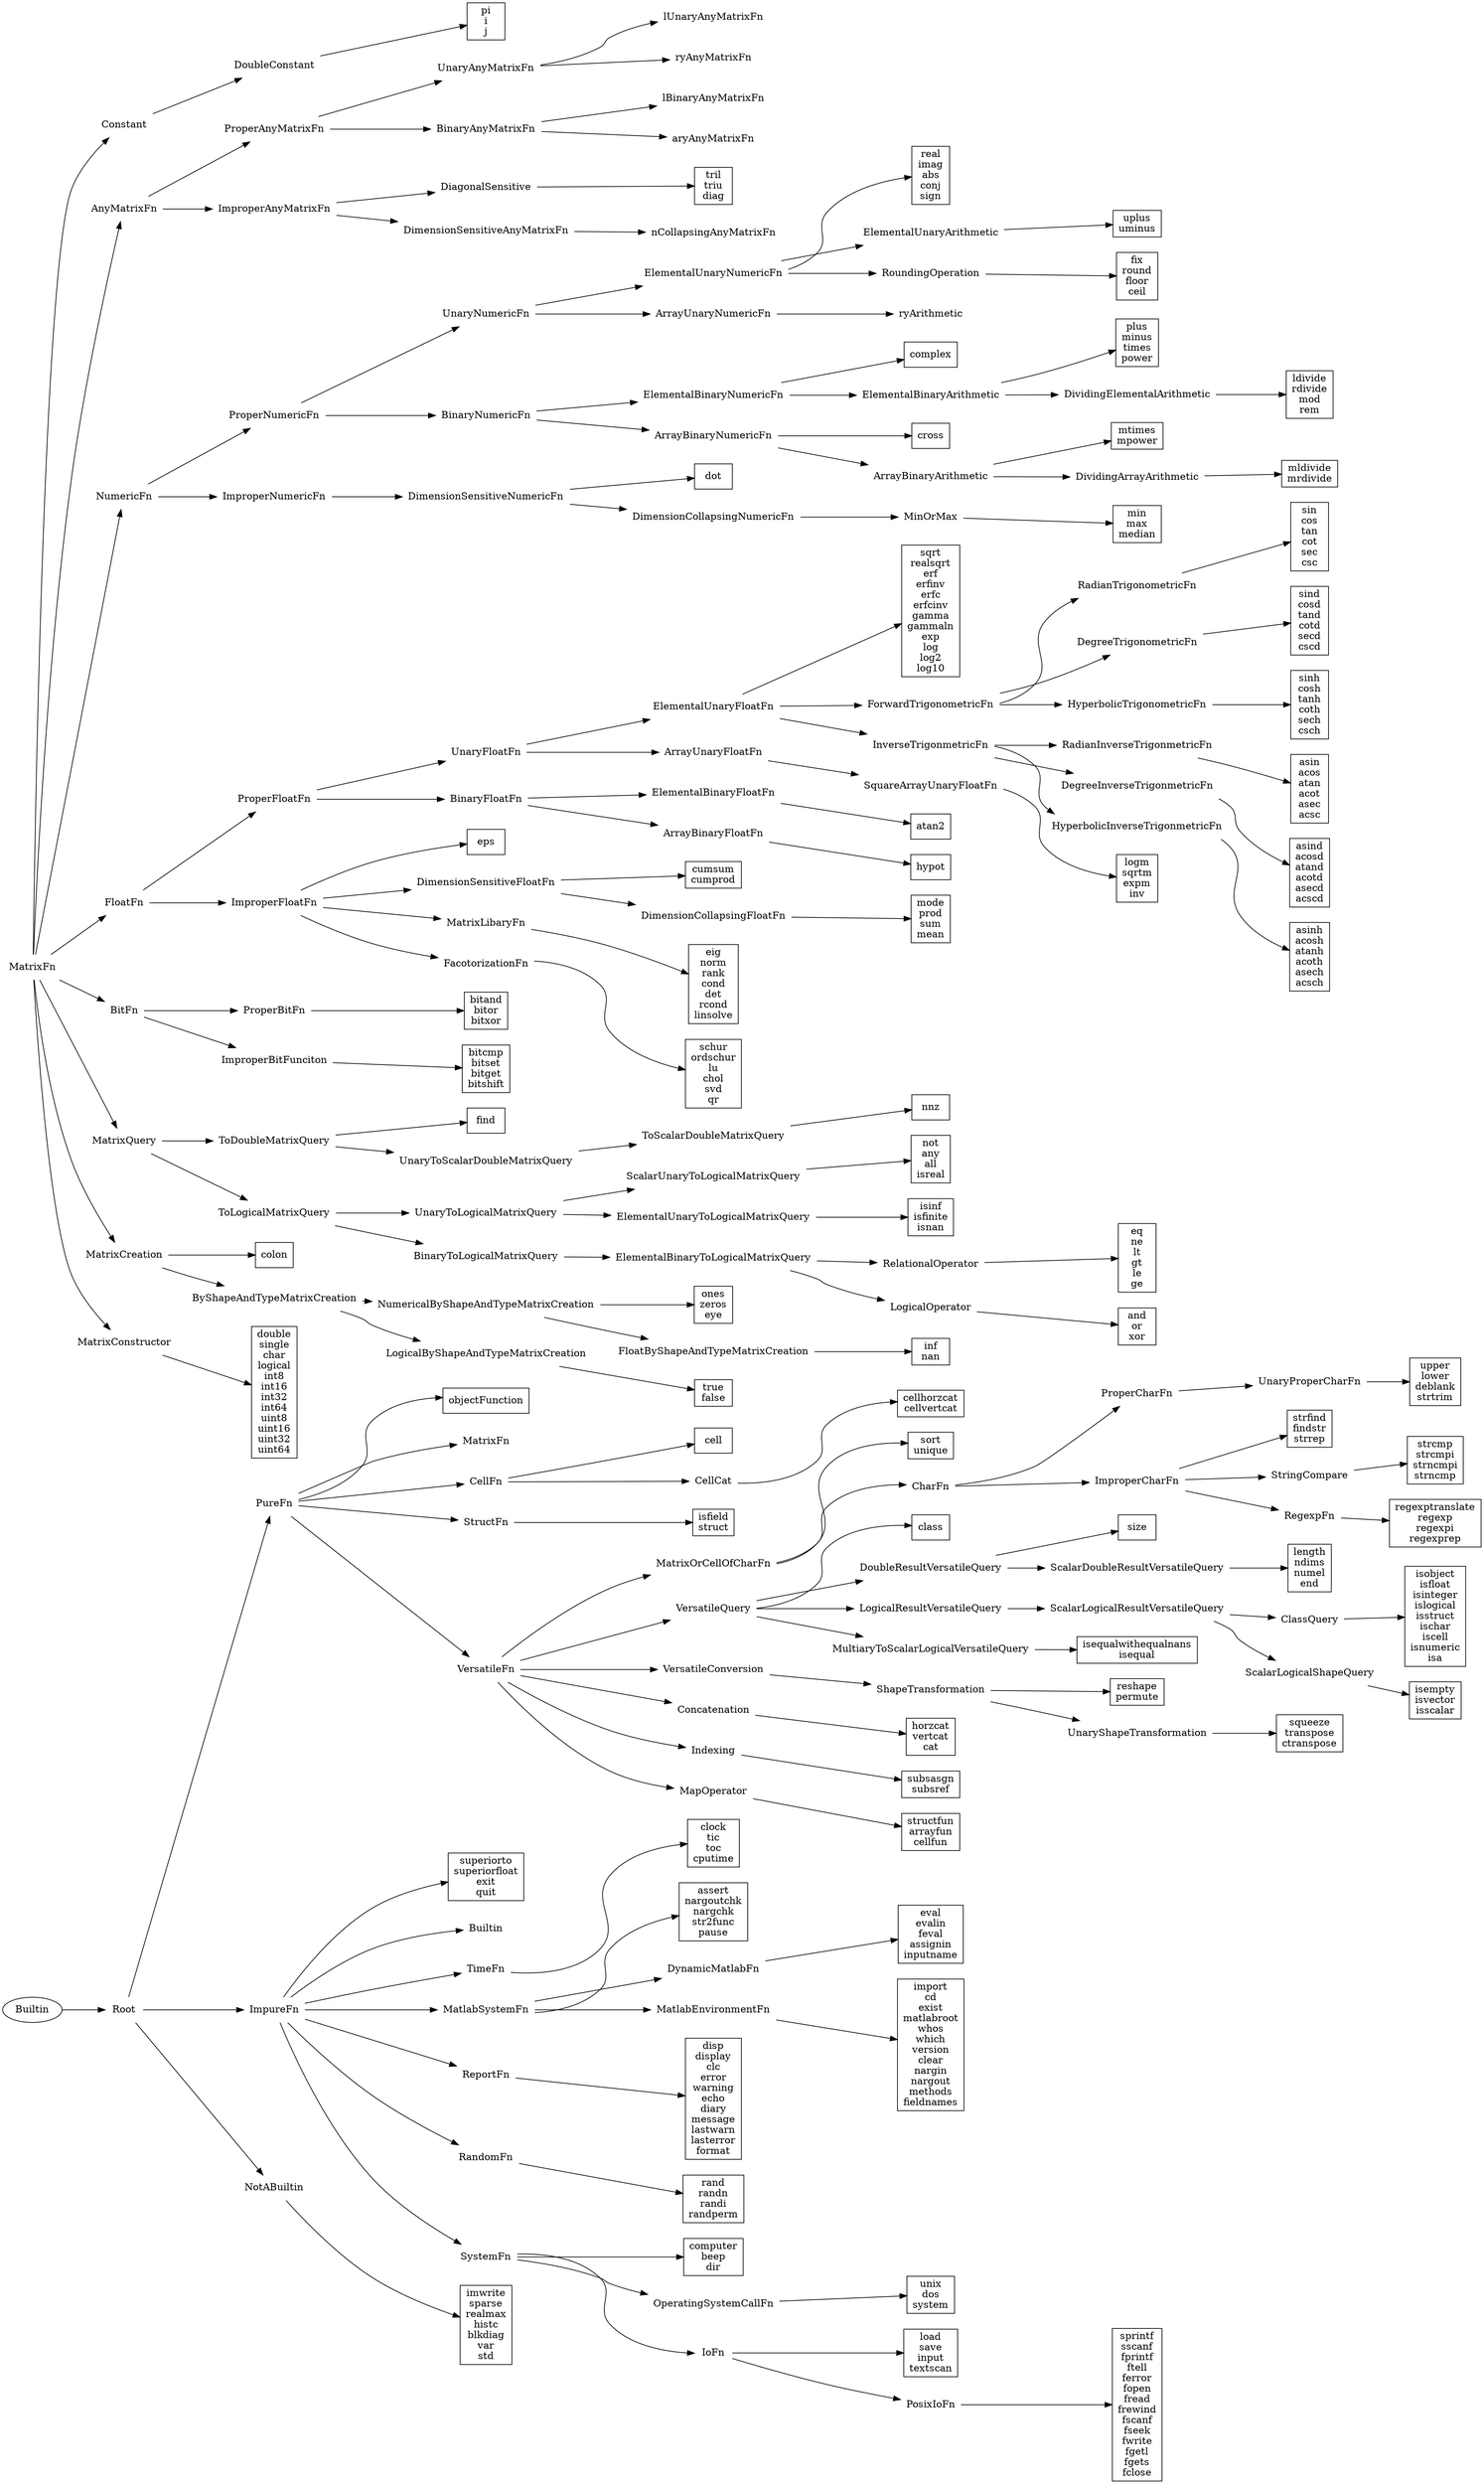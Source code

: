 digraph builtins{
       //size="10.25,7.75";
       rankdir=LR;
       graph [ranksep=.2,concentrate=true, nodesep=.3];
       //edge[ weight = 1.2 ];
       Builtin;


    
       //- create a way of just returning the dominant arg, where a list of dominant args is given
       abstractRoot[shape=plaintext,color=none,label="Root"];
       Builtin -> abstractRoot;
    
       //pure functions have no side effects and always return the same value, depending only on arguments
       abstractPureFunction[shape=plaintext,color=none,label="PureFn"];
       abstractRoot -> abstractPureFunction;
       objectFunction[shape=box,label="objectFunction",rank="max"];
       abstractPureFunction -> objectFunction;
    
       //function operates on matrizes (numerical,char,logical)
       sepabstractMatrixFunction[shape=plaintext,color=none,label="MatrixFn"];
       abstractMatrixFunction[shape=plaintext,color=none,label="MatrixFn"];
       abstractPureFunction -> sepabstractMatrixFunction;
    
       //constant function - there are few of these, most 'constants' take optional shape args
       abstractConstant[shape=plaintext,color=none,label="Constant"];
       abstractMatrixFunction -> abstractConstant;

       abstractDoubleConstant[shape=plaintext,color=none,label="DoubleConstant"];
       abstractConstant -> abstractDoubleConstant;
       pi[shape=box,label="pi\ni\nj",rank="max"];
       abstractDoubleConstant -> pi;
    
       //general function - operates on any matrix, sometimes with restrictions
       abstractAnyMatrixFunction[shape=plaintext,color=none,label="AnyMatrixFn"];
       abstractMatrixFunction -> abstractAnyMatrixFunction;
    
       //any matrix functions with fixed arity, where all arguments are numeric operands
       abstractProperAnyMatrixFunction[shape=plaintext,color=none,label="ProperAnyMatrixFn"];
       abstractAnyMatrixFunction -> abstractProperAnyMatrixFunction;
    
       //unary function operating on a general matrix
       abstractUnaryAnyMatrixFunction[shape=plaintext,color=none,label="UnaryAnyMatrixFn"];
       abstractProperAnyMatrixFunction -> abstractUnaryAnyMatrixFunction;
    
       //elemental unary function operating on a general matrix
       elementalUnaryAnyMatrixFunction[shape=plaintext,color=none,label="lUnaryAnyMatrixFn"];
       abstractUnaryAnyMatrixFunction -> elementalUnaryAnyMatrixFunction;
    
       //matrix-wise unary function operating on a general matrix
       arrayUnaryAnyMatrixFunction[shape=plaintext,color=none,label="ryAnyMatrixFn"];
       abstractUnaryAnyMatrixFunction -> arrayUnaryAnyMatrixFunction;
    
       //binary function operating on a general matrix
       abstractBinaryAnyMatrixFunction[shape=plaintext,color=none,label="BinaryAnyMatrixFn"];
       abstractProperAnyMatrixFunction -> abstractBinaryAnyMatrixFunction;
    
       //elemental binary function operating on a general matrix
       elementalBinaryAnyMatrixFunction[shape=plaintext,color=none,label="lBinaryAnyMatrixFn"];
       abstractBinaryAnyMatrixFunction -> elementalBinaryAnyMatrixFunction;
    
       //matrix-wise unary function operating on a general matrix
       arrayBinaryAnyMatrixFunction[shape=plaintext,color=none,label="aryAnyMatrixFn"];
       abstractBinaryAnyMatrixFunction -> arrayBinaryAnyMatrixFunction;
    
       //arguments that either options or different possible operands.
       abstractImproperAnyMatrixFunction[shape=plaintext,color=none,label="ImproperAnyMatrixFn"];
       abstractAnyMatrixFunction -> abstractImproperAnyMatrixFunction;

       abstractDiagonalSensitive[shape=plaintext,color=none,label="DiagonalSensitive"];
       abstractImproperAnyMatrixFunction -> abstractDiagonalSensitive;
       tril[shape=box,label="tril\ntriu\ndiag",rank="max"];
       abstractDiagonalSensitive -> tril;
    
       //functions of the form f(matrix,[dimension]), where matrix is any matrix
       abstractDimensionSensitiveAnyMatrixFunction[shape=plaintext,color=none,label="DimensionSensitiveAnyMatrixFn"];
       abstractImproperAnyMatrixFunction -> abstractDimensionSensitiveAnyMatrixFunction;
    
       //functions that collapse the specified dimension
       dimensionCollapsingAnyMatrixFunction[shape=plaintext,color=none,label="nCollapsingAnyMatrixFn"];
       abstractDimensionSensitiveAnyMatrixFunction -> dimensionCollapsingAnyMatrixFunction;
    
       //- some actual Matlab functions don't actually coerce logicals and or chars!
       abstractNumericFunction[shape=plaintext,color=none,label="NumericFn"];
       abstractMatrixFunction -> abstractNumericFunction;
    
       //should this be called something related to operator?
       abstractProperNumericFunction[shape=plaintext,color=none,label="ProperNumericFn"];
       abstractNumericFunction -> abstractProperNumericFunction;
    
       //unary numeric function
       abstractUnaryNumericFunction[shape=plaintext,color=none,label="UnaryNumericFn"];
       abstractProperNumericFunction -> abstractUnaryNumericFunction;

       abstractElementalUnaryNumericFunction[shape=plaintext,color=none,label="ElementalUnaryNumericFn"];
       abstractUnaryNumericFunction -> abstractElementalUnaryNumericFunction;
       real[shape=box,label="real\nimag\nabs\nconj\nsign",rank="max"];
       abstractElementalUnaryNumericFunction -> real;

       abstractElementalUnaryArithmetic[shape=plaintext,color=none,label="ElementalUnaryArithmetic"];
       abstractElementalUnaryNumericFunction -> abstractElementalUnaryArithmetic;
       uplus[shape=box,label="uplus\numinus",rank="max"];
       abstractElementalUnaryArithmetic -> uplus;

       abstractRoundingOperation[shape=plaintext,color=none,label="RoundingOperation"];
       abstractElementalUnaryNumericFunction -> abstractRoundingOperation;
       fix[shape=box,label="fix\nround\nfloor\nceil",rank="max"];
       abstractRoundingOperation -> fix;

       abstractArrayUnaryNumericFunction[shape=plaintext,color=none,label="ArrayUnaryNumericFn"];
       abstractUnaryNumericFunction -> abstractArrayUnaryNumericFunction;

       arrayUnaryArithmetic[shape=plaintext,color=none,label="ryArithmetic"];
       abstractArrayUnaryNumericFunction -> arrayUnaryArithmetic;
    
       //binary numeric function - doesn't mix integers
       abstractBinaryNumericFunction[shape=plaintext,color=none,label="BinaryNumericFn"];
       abstractProperNumericFunction -> abstractBinaryNumericFunction;
    
       //elemental binary numeric matrix function
       abstractElementalBinaryNumericFunction[shape=plaintext,color=none,label="ElementalBinaryNumericFn"];
       abstractBinaryNumericFunction -> abstractElementalBinaryNumericFunction;
       complex[shape=box,label="complex",rank="max"];
       abstractElementalBinaryNumericFunction -> complex;
    
       //elemewise binary arithmetic
       abstractElementalBinaryArithmetic[shape=plaintext,color=none,label="ElementalBinaryArithmetic"];
       abstractElementalBinaryNumericFunction -> abstractElementalBinaryArithmetic;
       plus[shape=box,label="plus\nminus\ntimes\npower",rank="max"];
       abstractElementalBinaryArithmetic -> plus;

       abstractDividingElementalArithmetic[shape=plaintext,color=none,label="DividingElementalArithmetic"];
       abstractElementalBinaryArithmetic -> abstractDividingElementalArithmetic;
       ldivide[shape=box,label="ldivide\nrdivide\nmod\nrem",rank="max"];
       abstractDividingElementalArithmetic -> ldivide;
    
       //array wise binary numeric matrix function
       abstractArrayBinaryNumericFunction[shape=plaintext,color=none,label="ArrayBinaryNumericFn"];
       abstractBinaryNumericFunction -> abstractArrayBinaryNumericFunction;
       cross[shape=box,label="cross",rank="max"];
       abstractArrayBinaryNumericFunction -> cross;
    
       //binary matrix arithmetic - doesn't mix integer types
       abstractArrayBinaryArithmetic[shape=plaintext,color=none,label="ArrayBinaryArithmetic"];
       abstractArrayBinaryNumericFunction -> abstractArrayBinaryArithmetic;
       mtimes[shape=box,label="mtimes\nmpower",rank="max"];
       abstractArrayBinaryArithmetic -> mtimes;

       abstractDividingArrayArithmetic[shape=plaintext,color=none,label="DividingArrayArithmetic"];
       abstractArrayBinaryArithmetic -> abstractDividingArrayArithmetic;
       mldivide[shape=box,label="mldivide\nmrdivide",rank="max"];
       abstractDividingArrayArithmetic -> mldivide;
    
       //arguments that either options or different possible operands.
       abstractImproperNumericFunction[shape=plaintext,color=none,label="ImproperNumericFn"];
       abstractNumericFunction -> abstractImproperNumericFunction;
    
       //functions of the form f(matrix1,matrix2,...,matrixk,[dimension]), where matrix is any matrix
       abstractDimensionSensitiveNumericFunction[shape=plaintext,color=none,label="DimensionSensitiveNumericFn"];
       abstractImproperNumericFunction -> abstractDimensionSensitiveNumericFunction;
       dot[shape=box,label="dot",rank="max"];
       abstractDimensionSensitiveNumericFunction -> dot;
    
       //functions that collapse the specified dimension
       abstractDimensionCollapsingNumericFunction[shape=plaintext,color=none,label="DimensionCollapsingNumericFn"];
       abstractDimensionSensitiveNumericFunction -> abstractDimensionCollapsingNumericFunction;

       abstractMinOrMax[shape=plaintext,color=none,label="MinOrMax"];
       abstractDimensionCollapsingNumericFunction -> abstractMinOrMax;
       min[shape=box,label="min\nmax\nmedian",rank="max"];
       abstractMinOrMax -> min;
    
       //operatoes on floating point matrizes
       abstractFloatFunction[shape=plaintext,color=none,label="FloatFn"];
       abstractMatrixFunction -> abstractFloatFunction;
    
       //proper float functions have a fixed arity, and all operands are floats
       abstractProperFloatFunction[shape=plaintext,color=none,label="ProperFloatFn"];
       abstractFloatFunction -> abstractProperFloatFunction;
    
       //unary functions operating on floating point matrizes
       abstractUnaryFloatFunction[shape=plaintext,color=none,label="UnaryFloatFn"];
       abstractProperFloatFunction -> abstractUnaryFloatFunction;
    
       //elemental unary functions operating on floating point matrizes
       abstractElementalUnaryFloatFunction[shape=plaintext,color=none,label="ElementalUnaryFloatFn"];
       abstractUnaryFloatFunction -> abstractElementalUnaryFloatFunction;
       sqrt[shape=box,label="sqrt\nrealsqrt\nerf\nerfinv\nerfc\nerfcinv\ngamma\ngammaln\nexp\nlog\nlog2\nlog10",rank="max"];
       abstractElementalUnaryFloatFunction -> sqrt;

       abstractForwardTrigonometricFunction[shape=plaintext,color=none,label="ForwardTrigonometricFn"];
       abstractElementalUnaryFloatFunction -> abstractForwardTrigonometricFunction;

       abstractRadianTrigonometricFunction[shape=plaintext,color=none,label="RadianTrigonometricFn"];
       abstractForwardTrigonometricFunction -> abstractRadianTrigonometricFunction;
       sin[shape=box,label="sin\ncos\ntan\ncot\nsec\ncsc",rank="max"];
       abstractRadianTrigonometricFunction -> sin;

       abstractDegreeTrigonometricFunction[shape=plaintext,color=none,label="DegreeTrigonometricFn"];
       abstractForwardTrigonometricFunction -> abstractDegreeTrigonometricFunction;
       sind[shape=box,label="sind\ncosd\ntand\ncotd\nsecd\ncscd",rank="max"];
       abstractDegreeTrigonometricFunction -> sind;

       abstractHyperbolicTrigonometricFunction[shape=plaintext,color=none,label="HyperbolicTrigonometricFn"];
       abstractForwardTrigonometricFunction -> abstractHyperbolicTrigonometricFunction;
       sinh[shape=box,label="sinh\ncosh\ntanh\ncoth\nsech\ncsch",rank="max"];
       abstractHyperbolicTrigonometricFunction -> sinh;

       abstractInverseTrigonmetricFunction[shape=plaintext,color=none,label="InverseTrigonmetricFn"];
       abstractElementalUnaryFloatFunction -> abstractInverseTrigonmetricFunction;

       abstractRadianInverseTrigonmetricFunction[shape=plaintext,color=none,label="RadianInverseTrigonmetricFn"];
       abstractInverseTrigonmetricFunction -> abstractRadianInverseTrigonmetricFunction;
       asin[shape=box,label="asin\nacos\natan\nacot\nasec\nacsc",rank="max"];
       abstractRadianInverseTrigonmetricFunction -> asin;

       abstractDegreeInverseTrigonmetricFunction[shape=plaintext,color=none,label="DegreeInverseTrigonmetricFn"];
       abstractInverseTrigonmetricFunction -> abstractDegreeInverseTrigonmetricFunction;
       asind[shape=box,label="asind\nacosd\natand\nacotd\nasecd\nacscd",rank="max"];
       abstractDegreeInverseTrigonmetricFunction -> asind;

       abstractHyperbolicInverseTrigonmetricFunction[shape=plaintext,color=none,label="HyperbolicInverseTrigonmetricFn"];
       abstractInverseTrigonmetricFunction -> abstractHyperbolicInverseTrigonmetricFunction;
       asinh[shape=box,label="asinh\nacosh\natanh\nacoth\nasech\nacsch",rank="max"];
       abstractHyperbolicInverseTrigonmetricFunction -> asinh;
    
       //matrix-wise unary function operating on floating point matrizes
       abstractArrayUnaryFloatFunction[shape=plaintext,color=none,label="ArrayUnaryFloatFn"];
       abstractUnaryFloatFunction -> abstractArrayUnaryFloatFunction;
    
       //unary function operating on square floating point matrix
       abstractSquareArrayUnaryFloatFunction[shape=plaintext,color=none,label="SquareArrayUnaryFloatFn"];
       abstractArrayUnaryFloatFunction -> abstractSquareArrayUnaryFloatFunction;
       logm[shape=box,label="logm\nsqrtm\nexpm\ninv",rank="max"];
       abstractSquareArrayUnaryFloatFunction -> logm;
    
       //binary matrix function operaitng on float matrices
       abstractBinaryFloatFunction[shape=plaintext,color=none,label="BinaryFloatFn"];
       abstractProperFloatFunction -> abstractBinaryFloatFunction;
    
       //elemental binary functino operating on floats matrizes
       abstractElementalBinaryFloatFunction[shape=plaintext,color=none,label="ElementalBinaryFloatFn"];
       abstractBinaryFloatFunction -> abstractElementalBinaryFloatFunction;
       atan2[shape=box,label="atan2",rank="max"];
       abstractElementalBinaryFloatFunction -> atan2;
    
       //matrix-wise binary funciton operating on float matrices
       abstractArrayBinaryFloatFunction[shape=plaintext,color=none,label="ArrayBinaryFloatFn"];
       abstractBinaryFloatFunction -> abstractArrayBinaryFloatFunction;
       hypot[shape=box,label="hypot",rank="max"];
       abstractArrayBinaryFloatFunction -> hypot;
    
       //options or different possible operands.
       abstractImproperFloatFunction[shape=plaintext,color=none,label="ImproperFloatFn"];
       abstractFloatFunction -> abstractImproperFloatFunction;
       eps[shape=box,label="eps",rank="max"];
       abstractImproperFloatFunction -> eps;
    
       //functions of the form f(matrix,[dimension])
       abstractDimensionSensitiveFloatFunction[shape=plaintext,color=none,label="DimensionSensitiveFloatFn"];
       abstractImproperFloatFunction -> abstractDimensionSensitiveFloatFunction;
       cumsum[shape=box,label="cumsum\ncumprod",rank="max"];
       abstractDimensionSensitiveFloatFunction -> cumsum;
    
       //numeric function that collapses a dimension (optional second arg tells which)
       abstractDimensionCollapsingFloatFunction[shape=plaintext,color=none,label="DimensionCollapsingFloatFn"];
       abstractDimensionSensitiveFloatFunction -> abstractDimensionCollapsingFloatFunction;
       mode[shape=box,label="mode\nprod\nsum\nmean",rank="max"];
       abstractDimensionCollapsingFloatFunction -> mode;
    
       //standard matrix math functions with optional arguments
       abstractMatrixLibaryFunction[shape=plaintext,color=none,label="MatrixLibaryFn"];
       abstractImproperFloatFunction -> abstractMatrixLibaryFunction;
       eig[shape=box,label="eig\nnorm\nrank\ncond\ndet\nrcond\nlinsolve",rank="max"];
       abstractMatrixLibaryFunction -> eig;
    
       //factorization functions
       abstractFacotorizationFunction[shape=plaintext,color=none,label="FacotorizationFn"];
       abstractImproperFloatFunction -> abstractFacotorizationFunction;
       schur[shape=box,label="schur\nordschur\nlu\nchol\nsvd\nqr",rank="max"];
       abstractFacotorizationFunction -> schur;
    
       //bit functions - usually operates on ints or logicals, some exceptions
       abstractBitFunction[shape=plaintext,color=none,label="BitFn"];
       abstractMatrixFunction -> abstractBitFunction;

       abstractProperBitFunction[shape=plaintext,color=none,label="ProperBitFn"];
       abstractBitFunction -> abstractProperBitFunction;
       bitand[shape=box,label="bitand\nbitor\nbitxor",rank="max"];
       abstractProperBitFunction -> bitand;

       abstractImproperBitFunciton[shape=plaintext,color=none,label="ImproperBitFunciton"];
       abstractBitFunction -> abstractImproperBitFunciton;
       bitcmp[shape=box,label="bitcmp\nbitset\nbitget\nbitshift",rank="max"];
       abstractImproperBitFunciton -> bitcmp;
    
       //TODO impure/pure unary for scalar?
       abstractMatrixQuery[shape=plaintext,color=none,label="MatrixQuery"];
       abstractMatrixFunction -> abstractMatrixQuery;
    
       //return doubles
       abstractToDoubleMatrixQuery[shape=plaintext,color=none,label="ToDoubleMatrixQuery"];
       abstractMatrixQuery -> abstractToDoubleMatrixQuery;
       find[shape=box,label="find",rank="max"];
       abstractToDoubleMatrixQuery -> find;

       abstractUnaryToScalarDoubleMatrixQuery[shape=plaintext,color=none,label="UnaryToScalarDoubleMatrixQuery"];
       abstractToDoubleMatrixQuery -> abstractUnaryToScalarDoubleMatrixQuery;

       abstractToScalarDoubleMatrixQuery[shape=plaintext,color=none,label="ToScalarDoubleMatrixQuery"];
       abstractUnaryToScalarDoubleMatrixQuery -> abstractToScalarDoubleMatrixQuery;
       nnz[shape=box,label="nnz",rank="max"];
       abstractToScalarDoubleMatrixQuery -> nnz;
    
       //return logicals
       abstractToLogicalMatrixQuery[shape=plaintext,color=none,label="ToLogicalMatrixQuery"];
       abstractMatrixQuery -> abstractToLogicalMatrixQuery;
    
       //unary return logicals
       abstractUnaryToLogicalMatrixQuery[shape=plaintext,color=none,label="UnaryToLogicalMatrixQuery"];
       abstractToLogicalMatrixQuery -> abstractUnaryToLogicalMatrixQuery;

       abstractScalarUnaryToLogicalMatrixQuery[shape=plaintext,color=none,label="ScalarUnaryToLogicalMatrixQuery"];
       abstractUnaryToLogicalMatrixQuery -> abstractScalarUnaryToLogicalMatrixQuery;
       not[shape=box,label="not\nany\nall\nisreal",rank="max"];
       abstractScalarUnaryToLogicalMatrixQuery -> not;

       abstractElementalUnaryToLogicalMatrixQuery[shape=plaintext,color=none,label="ElementalUnaryToLogicalMatrixQuery"];
       abstractUnaryToLogicalMatrixQuery -> abstractElementalUnaryToLogicalMatrixQuery;
       isinf[shape=box,label="isinf\nisfinite\nisnan",rank="max"];
       abstractElementalUnaryToLogicalMatrixQuery -> isinf;
    
       //binary return logicals
       abstractBinaryToLogicalMatrixQuery[shape=plaintext,color=none,label="BinaryToLogicalMatrixQuery"];
       abstractToLogicalMatrixQuery -> abstractBinaryToLogicalMatrixQuery;

       abstractElementalBinaryToLogicalMatrixQuery[shape=plaintext,color=none,label="ElementalBinaryToLogicalMatrixQuery"];
       abstractBinaryToLogicalMatrixQuery -> abstractElementalBinaryToLogicalMatrixQuery;
    
       //relational operators
       abstractRelationalOperator[shape=plaintext,color=none,label="RelationalOperator"];
       abstractElementalBinaryToLogicalMatrixQuery -> abstractRelationalOperator;
       eq[shape=box,label="eq\nne\nlt\ngt\nle\nge",rank="max"];
       abstractRelationalOperator -> eq;
    
       //logical operators
       abstractLogicalOperator[shape=plaintext,color=none,label="LogicalOperator"];
       abstractElementalBinaryToLogicalMatrixQuery -> abstractLogicalOperator;
       and[shape=box,label="and\nor\nxor",rank="max"];
       abstractLogicalOperator -> and;
    
       //functions that create matrix arrays from vectors or values describing the matrizes
       abstractMatrixCreation[shape=plaintext,color=none,label="MatrixCreation"];
       abstractMatrixFunction -> abstractMatrixCreation;
       colon[shape=box,label="colon",rank="max"];
       abstractMatrixCreation -> colon;
    
       //construct arrays via their dimensions
       abstractByShapeAndTypeMatrixCreation[shape=plaintext,color=none,label="ByShapeAndTypeMatrixCreation"];
       abstractMatrixCreation -> abstractByShapeAndTypeMatrixCreation;

       abstractNumericalByShapeAndTypeMatrixCreation[shape=plaintext,color=none,label="NumericalByShapeAndTypeMatrixCreation"];
       abstractByShapeAndTypeMatrixCreation -> abstractNumericalByShapeAndTypeMatrixCreation;
       ones[shape=box,label="ones\nzeros\neye",rank="max"];
       abstractNumericalByShapeAndTypeMatrixCreation -> ones;

       abstractFloatByShapeAndTypeMatrixCreation[shape=plaintext,color=none,label="FloatByShapeAndTypeMatrixCreation"];
       abstractNumericalByShapeAndTypeMatrixCreation -> abstractFloatByShapeAndTypeMatrixCreation;
       inf[shape=box,label="inf\nnan",rank="max"];
       abstractFloatByShapeAndTypeMatrixCreation -> inf;
    
       //there is no optional type argument
       abstractLogicalByShapeAndTypeMatrixCreation[shape=plaintext,color=none,label="LogicalByShapeAndTypeMatrixCreation"];
       abstractByShapeAndTypeMatrixCreation -> abstractLogicalByShapeAndTypeMatrixCreation;
       true[shape=box,label="true\nfalse",rank="max"];
       abstractLogicalByShapeAndTypeMatrixCreation -> true;
    
       //matrix constructors
       abstractMatrixConstructor[shape=plaintext,color=none,label="MatrixConstructor"];
       abstractMatrixFunction -> abstractMatrixConstructor;
       double[shape=box,label="double\nsingle\nchar\nlogical\nint8\nint16\nint32\nint64\nuint8\nuint16\nuint32\nuint64",rank="max"];
       abstractMatrixConstructor -> double;
    
       //function operates on cell arrays
       abstractCellFunction[shape=plaintext,color=none,label="CellFn"];
       abstractPureFunction -> abstractCellFunction;
       cell[shape=box,label="cell",rank="max"];
       abstractCellFunction -> cell;

       abstractCellCat[shape=plaintext,color=none,label="CellCat"];
       abstractCellFunction -> abstractCellCat;
       cellhorzcat[shape=box,label="cellhorzcat\ncellvertcat",rank="max"];
       abstractCellCat -> cellhorzcat;
    
       //function operates on structures
       abstractStructFunction[shape=plaintext,color=none,label="StructFn"];
       abstractPureFunction -> abstractStructFunction;
       isfield[shape=box,label="isfield\nstruct",rank="max"];
       abstractStructFunction -> isfield;
    
       //function operates on a mixtures of matrizes, cell arrays, structures and/or objects
       abstractVersatileFunction[shape=plaintext,color=none,label="VersatileFn"];
       abstractPureFunction -> abstractVersatileFunction;
    
       //takes in a matrix or cells of strings
       abstractMatrixOrCellOfCharFunction[shape=plaintext,color=none,label="MatrixOrCellOfCharFn"];
       abstractVersatileFunction -> abstractMatrixOrCellOfCharFunction;
       sort[shape=box,label="sort\nunique",rank="max"];
       abstractMatrixOrCellOfCharFunction -> sort;
    
       //TODO should it be called string function?
       abstractCharFunction[shape=plaintext,color=none,label="CharFn"];
       abstractMatrixOrCellOfCharFunction -> abstractCharFunction;

       abstractProperCharFunction[shape=plaintext,color=none,label="ProperCharFn"];
       abstractCharFunction -> abstractProperCharFunction;

       abstractUnaryProperCharFunction[shape=plaintext,color=none,label="UnaryProperCharFn"];
       abstractProperCharFunction -> abstractUnaryProperCharFunction;
       upper[shape=box,label="upper\nlower\ndeblank\nstrtrim",rank="max"];
       abstractUnaryProperCharFunction -> upper;

       abstractImproperCharFunction[shape=plaintext,color=none,label="ImproperCharFn"];
       abstractCharFunction -> abstractImproperCharFunction;
       strfind[shape=box,label="strfind\nfindstr\nstrrep",rank="max"];
       abstractImproperCharFunction -> strfind;
    
       //str[n]cmp[i]
       abstractStringCompare[shape=plaintext,color=none,label="StringCompare"];
       abstractImproperCharFunction -> abstractStringCompare;
       strcmp[shape=box,label="strcmp\nstrcmpi\nstrncmpi\nstrncmp",rank="max"];
       abstractStringCompare -> strcmp;
    
       //regular expression functions
       abstractRegexpFunction[shape=plaintext,color=none,label="RegexpFn"];
       abstractImproperCharFunction -> abstractRegexpFunction;
       regexptranslate[shape=box,label="regexptranslate\nregexp\nregexpi\nregexprep",rank="max"];
       abstractRegexpFunction -> regexptranslate;
    
       //query functions that operate not just on matrizes (c.f. matrixQueryFunction)
       abstractVersatileQuery[shape=plaintext,color=none,label="VersatileQuery"];
       abstractVersatileFunction -> abstractVersatileQuery;
       class[shape=box,label="class",rank="max"];
       abstractVersatileQuery -> class;
    
       //return numericals
       abstractDoubleResultVersatileQuery[shape=plaintext,color=none,label="DoubleResultVersatileQuery"];
       abstractVersatileQuery -> abstractDoubleResultVersatileQuery;
       size[shape=box,label="size",rank="max"];
       abstractDoubleResultVersatileQuery -> size;
    
       //scalar numerical
       abstractScalarDoubleResultVersatileQuery[shape=plaintext,color=none,label="ScalarDoubleResultVersatileQuery"];
       abstractDoubleResultVersatileQuery -> abstractScalarDoubleResultVersatileQuery;
       length[shape=box,label="length\nndims\nnumel\nend",rank="max"];
       abstractScalarDoubleResultVersatileQuery -> length;
    
       //return logicals
       abstractLogicalResultVersatileQuery[shape=plaintext,color=none,label="LogicalResultVersatileQuery"];
       abstractVersatileQuery -> abstractLogicalResultVersatileQuery;
    
       //return scalar logicals
       abstractScalarLogicalResultVersatileQuery[shape=plaintext,color=none,label="ScalarLogicalResultVersatileQuery"];
       abstractLogicalResultVersatileQuery -> abstractScalarLogicalResultVersatileQuery;

       abstractClassQuery[shape=plaintext,color=none,label="ClassQuery"];
       abstractScalarLogicalResultVersatileQuery -> abstractClassQuery;
       isobject[shape=box,label="isobject\nisfloat\nisinteger\nislogical\nisstruct\nischar\niscell\nisnumeric\nisa",rank="max"];
       abstractClassQuery -> isobject;

       abstractScalarLogicalShapeQuery[shape=plaintext,color=none,label="ScalarLogicalShapeQuery"];
       abstractScalarLogicalResultVersatileQuery -> abstractScalarLogicalShapeQuery;
       isempty[shape=box,label="isempty\nisvector\nisscalar",rank="max"];
       abstractScalarLogicalShapeQuery -> isempty;

       abstractMultiaryToScalarLogicalVersatileQuery[shape=plaintext,color=none,label="MultiaryToScalarLogicalVersatileQuery"];
       abstractVersatileQuery -> abstractMultiaryToScalarLogicalVersatileQuery;
       isequalwithequalnans[shape=box,label="isequalwithequalnans\nisequal",rank="max"];
       abstractMultiaryToScalarLogicalVersatileQuery -> isequalwithequalnans;

       abstractVersatileConversion[shape=plaintext,color=none,label="VersatileConversion"];
       abstractVersatileFunction -> abstractVersatileConversion;
    
       //functions that change the shape
       abstractShapeTransformation[shape=plaintext,color=none,label="ShapeTransformation"];
       abstractVersatileConversion -> abstractShapeTransformation;
       reshape[shape=box,label="reshape\npermute",rank="max"];
       abstractShapeTransformation -> reshape;

       abstractUnaryShapeTransformation[shape=plaintext,color=none,label="UnaryShapeTransformation"];
       abstractShapeTransformation -> abstractUnaryShapeTransformation;
       squeeze[shape=box,label="squeeze\ntranspose\nctranspose",rank="max"];
       abstractUnaryShapeTransformation -> squeeze;
    
       //all these take multiple args
       abstractConcatenation[shape=plaintext,color=none,label="Concatenation"];
       abstractVersatileFunction -> abstractConcatenation;
       horzcat[shape=box,label="horzcat\nvertcat\ncat",rank="max"];
       abstractConcatenation -> horzcat;

       abstractIndexing[shape=plaintext,color=none,label="Indexing"];
       abstractVersatileFunction -> abstractIndexing;
       subsasgn[shape=box,label="subsasgn\nsubsref",rank="max"];
       abstractIndexing -> subsasgn;

       abstractMapOperator[shape=plaintext,color=none,label="MapOperator"];
       abstractVersatileFunction -> abstractMapOperator;
       structfun[shape=box,label="structfun\narrayfun\ncellfun",rank="max"];
       abstractMapOperator -> structfun;
    
       //*** opposite of pure functions *****************************************
       abstractImpureFunction[shape=plaintext,color=none,label="ImpureFn"];
       abstractRoot -> abstractImpureFunction;
       superiorto[shape=box,label="superiorto\nsuperiorfloat\nexit\nquit",rank="max"];
       abstractImpureFunction -> superiorto;
    
       //only really need one of quit/exit
       abstractBuiltin[shape=plaintext,color=none,label="Builtin"];
       abstractImpureFunction -> abstractBuiltin;
    
       //calls builtin - proper
       abstractTimeFunction[shape=plaintext,color=none,label="TimeFn"];
       abstractImpureFunction -> abstractTimeFunction;
       clock[shape=box,label="clock\ntic\ntoc\ncputime",rank="max"];
       abstractTimeFunction -> clock;

       abstractMatlabSystemFunction[shape=plaintext,color=none,label="MatlabSystemFn"];
       abstractImpureFunction -> abstractMatlabSystemFunction;
       assert[shape=box,label="assert\nnargoutchk\nnargchk\nstr2func\npause",rank="max"];
       abstractMatlabSystemFunction -> assert;

       abstractDynamicMatlabFunction[shape=plaintext,color=none,label="DynamicMatlabFn"];
       abstractMatlabSystemFunction -> abstractDynamicMatlabFunction;
       eval[shape=box,label="eval\nevalin\nfeval\nassignin\ninputname",rank="max"];
       abstractDynamicMatlabFunction -> eval;

       abstractMatlabEnvironmentFunction[shape=plaintext,color=none,label="MatlabEnvironmentFn"];
       abstractMatlabSystemFunction -> abstractMatlabEnvironmentFunction;
       import[shape=box,label="import\ncd\nexist\nmatlabroot\nwhos\nwhich\nversion\nclear\nnargin\nnargout\nmethods\nfieldnames",rank="max"];
       abstractMatlabEnvironmentFunction -> import;

       abstractReportFunction[shape=plaintext,color=none,label="ReportFn"];
       abstractImpureFunction -> abstractReportFunction;
       disp[shape=box,label="disp\ndisplay\nclc\nerror\nwarning\necho\ndiary\nmessage\nlastwarn\nlasterror\nformat",rank="max"];
       abstractReportFunction -> disp;

       abstractRandomFunction[shape=plaintext,color=none,label="RandomFn"];
       abstractImpureFunction -> abstractRandomFunction;
       rand[shape=box,label="rand\nrandn\nrandi\nrandperm",rank="max"];
       abstractRandomFunction -> rand;

       abstractSystemFunction[shape=plaintext,color=none,label="SystemFn"];
       abstractImpureFunction -> abstractSystemFunction;
       computer[shape=box,label="computer\nbeep\ndir",rank="max"];
       abstractSystemFunction -> computer;

       abstractOperatingSystemCallFunction[shape=plaintext,color=none,label="OperatingSystemCallFn"];
       abstractSystemFunction -> abstractOperatingSystemCallFunction;
       unix[shape=box,label="unix\ndos\nsystem",rank="max"];
       abstractOperatingSystemCallFunction -> unix;

       abstractIoFunction[shape=plaintext,color=none,label="IoFn"];
       abstractSystemFunction -> abstractIoFunction;
       load[shape=box,label="load\nsave\ninput\ntextscan",rank="max"];
       abstractIoFunction -> load;

       abstractPosixIoFunction[shape=plaintext,color=none,label="PosixIoFn"];
       abstractIoFunction -> abstractPosixIoFunction;
       sprintf[shape=box,label="sprintf\nsscanf\nfprintf\nftell\nferror\nfopen\nfread\nfrewind\nfscanf\nfseek\nfwrite\nfgetl\nfgets\nfclose",rank="max"];
       abstractPosixIoFunction -> sprintf;
    
       //*** library funcitons that are not builtins!! TODO **********************
       abstractNotABuiltin[shape=plaintext,color=none,label="NotABuiltin"];
       abstractRoot -> abstractNotABuiltin;
       imwrite[shape=box,label="imwrite\nsparse\nrealmax\nhistc\nblkdiag\nvar\nstd",rank="max"];
       abstractNotABuiltin -> imwrite;
       //  {rank=same; objectFunction pi tril real uplus fix complex plus ldivide cross mtimes mldivide dot min sqrt sin sind sinh asin asind asinh logm atan2 hypot eps cumsum mode eig schur bitand bitcmp find nnz not isinf eq and colon ones inf true double cell cellhorzcat isfield sort upper strfind strcmp regexptranslate class size length isobject isempty isequalwithequalnans reshape squeeze horzcat subsasgn structfun superiorto clock assert eval import disp rand computer unix load sprintf imwrite }
}